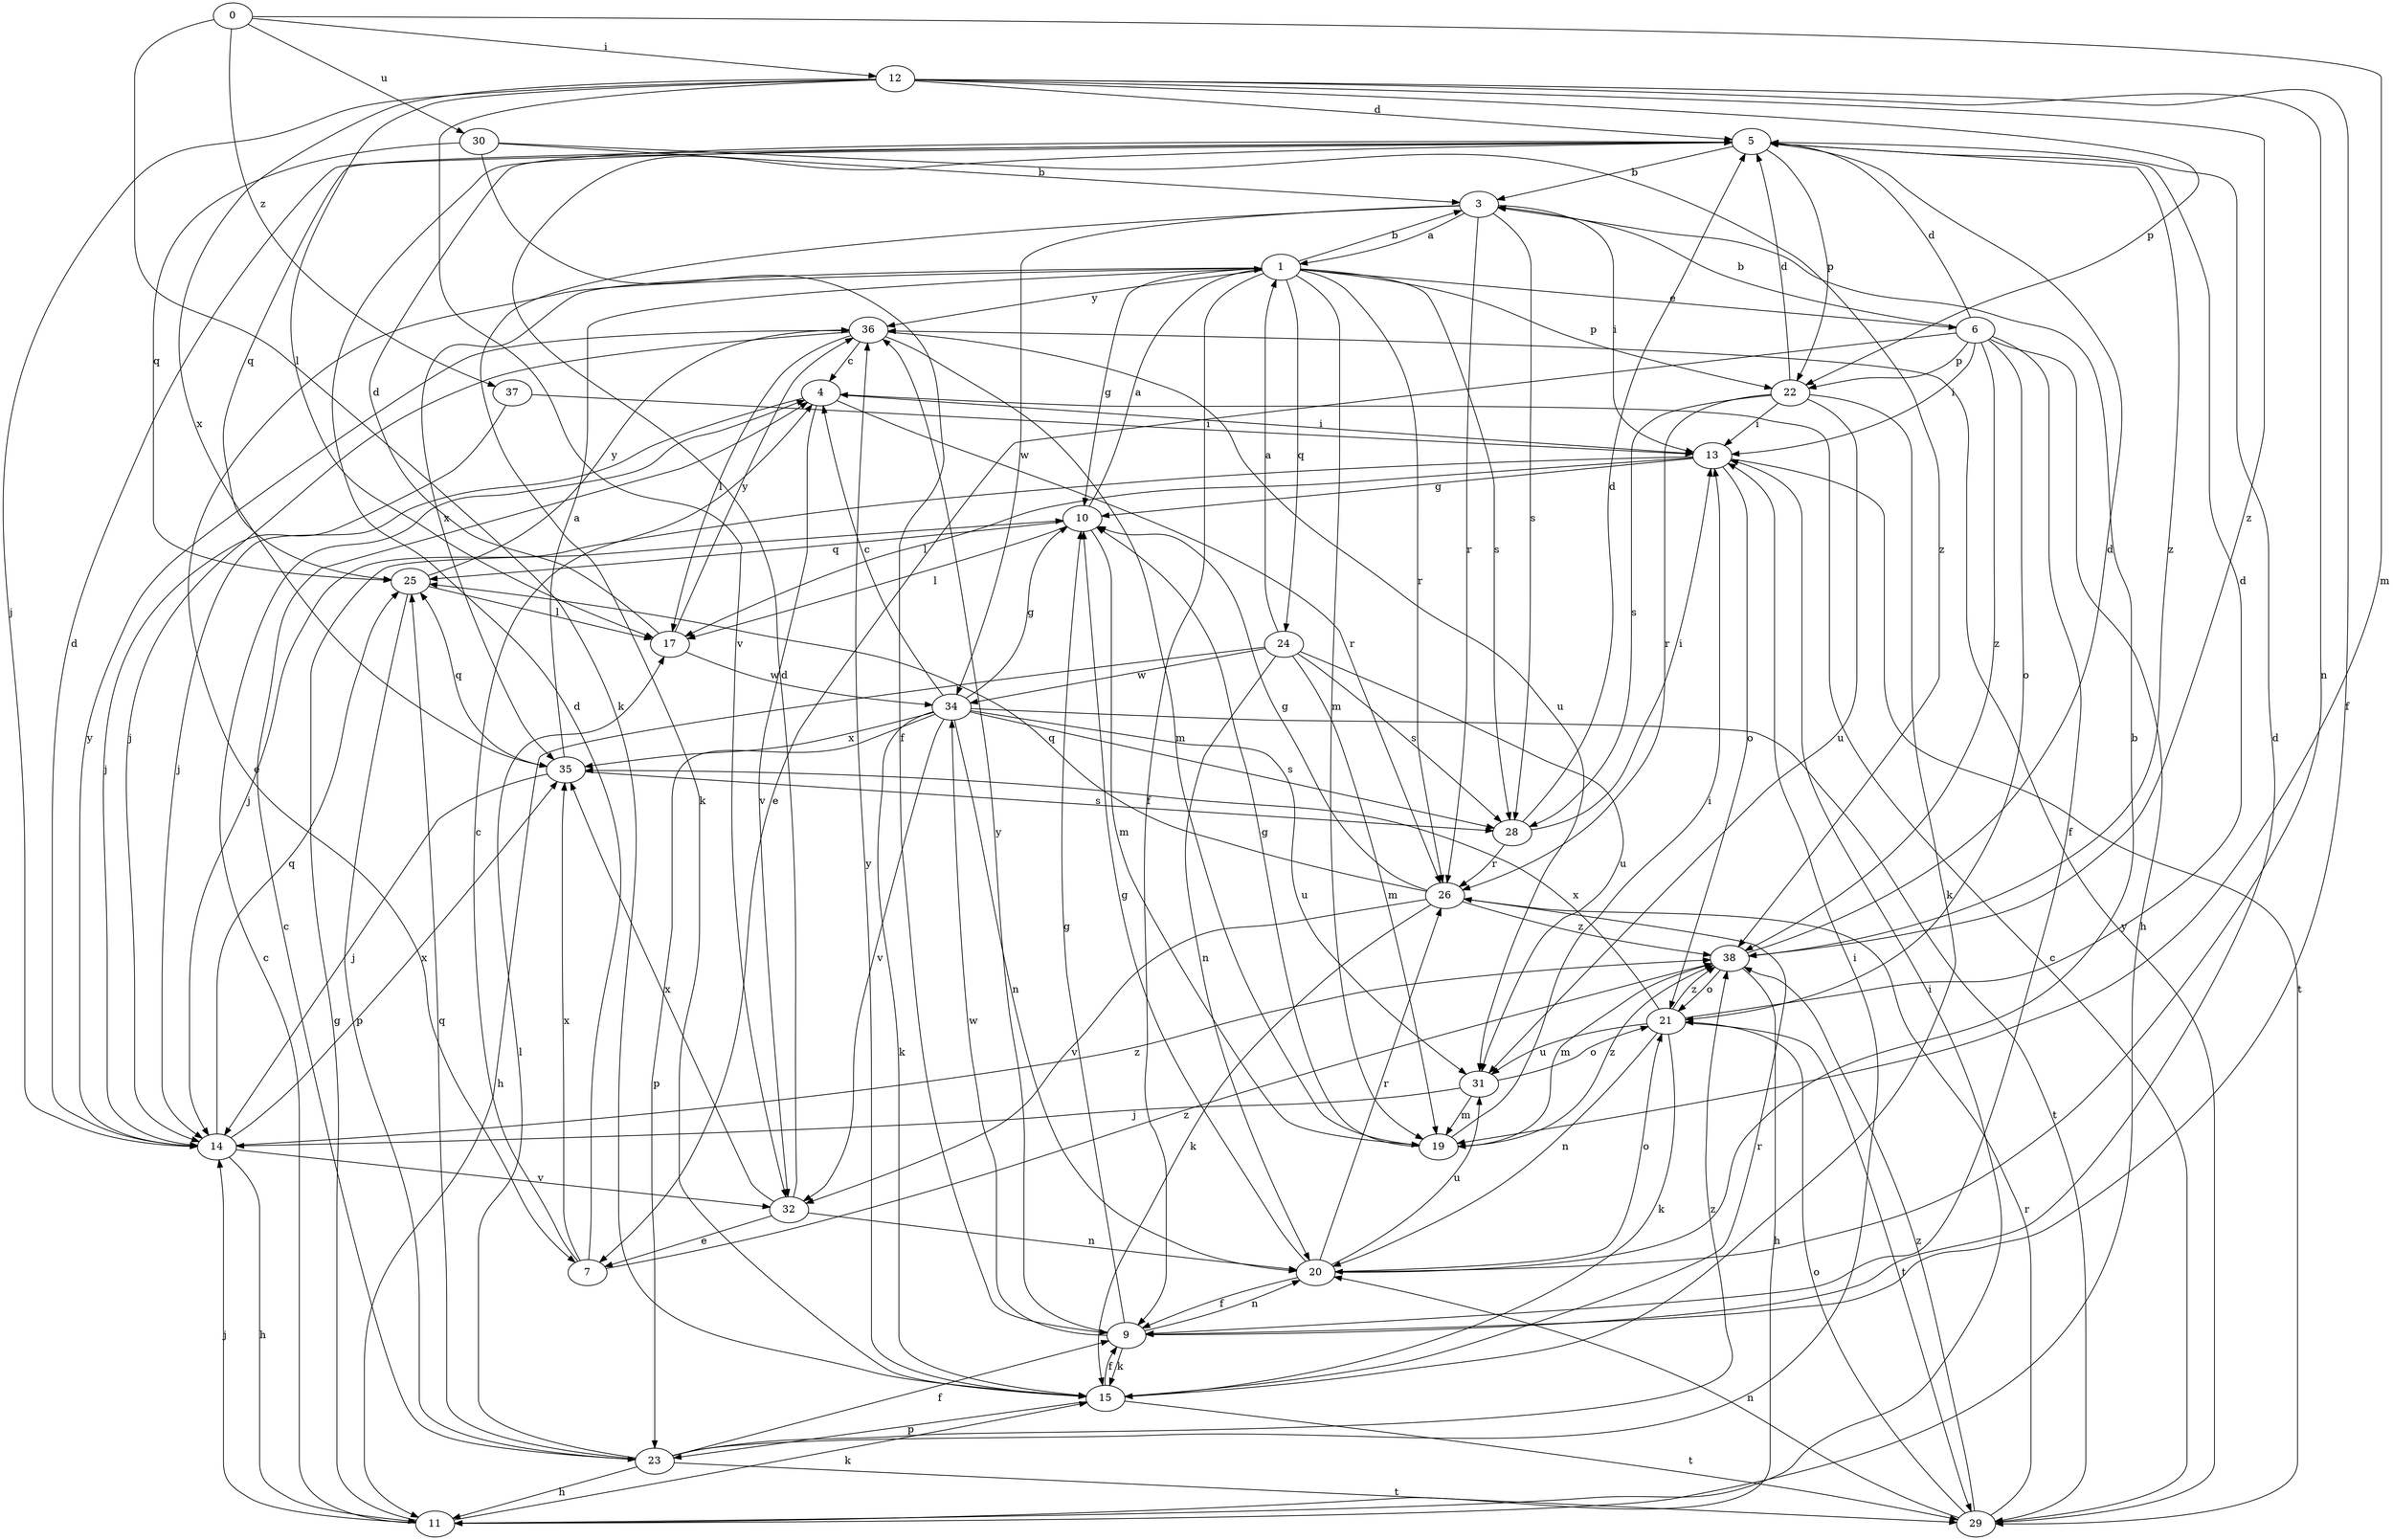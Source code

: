 strict digraph  {
0;
1;
3;
4;
5;
6;
7;
9;
10;
11;
12;
13;
14;
15;
17;
19;
20;
21;
22;
23;
24;
25;
26;
28;
29;
30;
31;
32;
34;
35;
36;
37;
38;
0 -> 12  [label=i];
0 -> 15  [label=k];
0 -> 19  [label=m];
0 -> 30  [label=u];
0 -> 37  [label=z];
1 -> 3  [label=b];
1 -> 6  [label=e];
1 -> 7  [label=e];
1 -> 9  [label=f];
1 -> 10  [label=g];
1 -> 19  [label=m];
1 -> 22  [label=p];
1 -> 24  [label=q];
1 -> 26  [label=r];
1 -> 28  [label=s];
1 -> 35  [label=x];
1 -> 36  [label=y];
3 -> 1  [label=a];
3 -> 13  [label=i];
3 -> 15  [label=k];
3 -> 26  [label=r];
3 -> 28  [label=s];
3 -> 34  [label=w];
4 -> 13  [label=i];
4 -> 14  [label=j];
4 -> 26  [label=r];
4 -> 32  [label=v];
5 -> 3  [label=b];
5 -> 22  [label=p];
5 -> 25  [label=q];
5 -> 38  [label=z];
6 -> 3  [label=b];
6 -> 5  [label=d];
6 -> 7  [label=e];
6 -> 9  [label=f];
6 -> 11  [label=h];
6 -> 13  [label=i];
6 -> 21  [label=o];
6 -> 22  [label=p];
6 -> 38  [label=z];
7 -> 4  [label=c];
7 -> 5  [label=d];
7 -> 35  [label=x];
7 -> 38  [label=z];
9 -> 5  [label=d];
9 -> 10  [label=g];
9 -> 15  [label=k];
9 -> 20  [label=n];
9 -> 34  [label=w];
9 -> 36  [label=y];
10 -> 1  [label=a];
10 -> 17  [label=l];
10 -> 19  [label=m];
10 -> 25  [label=q];
11 -> 4  [label=c];
11 -> 10  [label=g];
11 -> 13  [label=i];
11 -> 14  [label=j];
11 -> 15  [label=k];
12 -> 5  [label=d];
12 -> 9  [label=f];
12 -> 14  [label=j];
12 -> 17  [label=l];
12 -> 20  [label=n];
12 -> 22  [label=p];
12 -> 32  [label=v];
12 -> 35  [label=x];
12 -> 38  [label=z];
13 -> 10  [label=g];
13 -> 14  [label=j];
13 -> 17  [label=l];
13 -> 21  [label=o];
13 -> 29  [label=t];
14 -> 5  [label=d];
14 -> 11  [label=h];
14 -> 25  [label=q];
14 -> 32  [label=v];
14 -> 35  [label=x];
14 -> 36  [label=y];
14 -> 38  [label=z];
15 -> 9  [label=f];
15 -> 23  [label=p];
15 -> 26  [label=r];
15 -> 29  [label=t];
15 -> 36  [label=y];
17 -> 5  [label=d];
17 -> 34  [label=w];
17 -> 36  [label=y];
19 -> 10  [label=g];
19 -> 13  [label=i];
19 -> 38  [label=z];
20 -> 3  [label=b];
20 -> 9  [label=f];
20 -> 10  [label=g];
20 -> 21  [label=o];
20 -> 26  [label=r];
20 -> 31  [label=u];
21 -> 5  [label=d];
21 -> 15  [label=k];
21 -> 20  [label=n];
21 -> 29  [label=t];
21 -> 31  [label=u];
21 -> 35  [label=x];
21 -> 38  [label=z];
22 -> 5  [label=d];
22 -> 13  [label=i];
22 -> 15  [label=k];
22 -> 26  [label=r];
22 -> 28  [label=s];
22 -> 31  [label=u];
23 -> 4  [label=c];
23 -> 9  [label=f];
23 -> 11  [label=h];
23 -> 13  [label=i];
23 -> 17  [label=l];
23 -> 25  [label=q];
23 -> 29  [label=t];
23 -> 38  [label=z];
24 -> 1  [label=a];
24 -> 11  [label=h];
24 -> 19  [label=m];
24 -> 20  [label=n];
24 -> 28  [label=s];
24 -> 31  [label=u];
24 -> 34  [label=w];
25 -> 17  [label=l];
25 -> 23  [label=p];
25 -> 36  [label=y];
26 -> 10  [label=g];
26 -> 15  [label=k];
26 -> 25  [label=q];
26 -> 32  [label=v];
26 -> 38  [label=z];
28 -> 5  [label=d];
28 -> 13  [label=i];
28 -> 26  [label=r];
29 -> 4  [label=c];
29 -> 20  [label=n];
29 -> 21  [label=o];
29 -> 26  [label=r];
29 -> 36  [label=y];
29 -> 38  [label=z];
30 -> 3  [label=b];
30 -> 9  [label=f];
30 -> 25  [label=q];
30 -> 38  [label=z];
31 -> 14  [label=j];
31 -> 19  [label=m];
31 -> 21  [label=o];
32 -> 5  [label=d];
32 -> 7  [label=e];
32 -> 20  [label=n];
32 -> 35  [label=x];
34 -> 4  [label=c];
34 -> 10  [label=g];
34 -> 15  [label=k];
34 -> 20  [label=n];
34 -> 23  [label=p];
34 -> 28  [label=s];
34 -> 29  [label=t];
34 -> 31  [label=u];
34 -> 32  [label=v];
34 -> 35  [label=x];
35 -> 1  [label=a];
35 -> 14  [label=j];
35 -> 25  [label=q];
35 -> 28  [label=s];
36 -> 4  [label=c];
36 -> 14  [label=j];
36 -> 17  [label=l];
36 -> 19  [label=m];
36 -> 31  [label=u];
37 -> 13  [label=i];
37 -> 14  [label=j];
38 -> 5  [label=d];
38 -> 11  [label=h];
38 -> 19  [label=m];
38 -> 21  [label=o];
}
